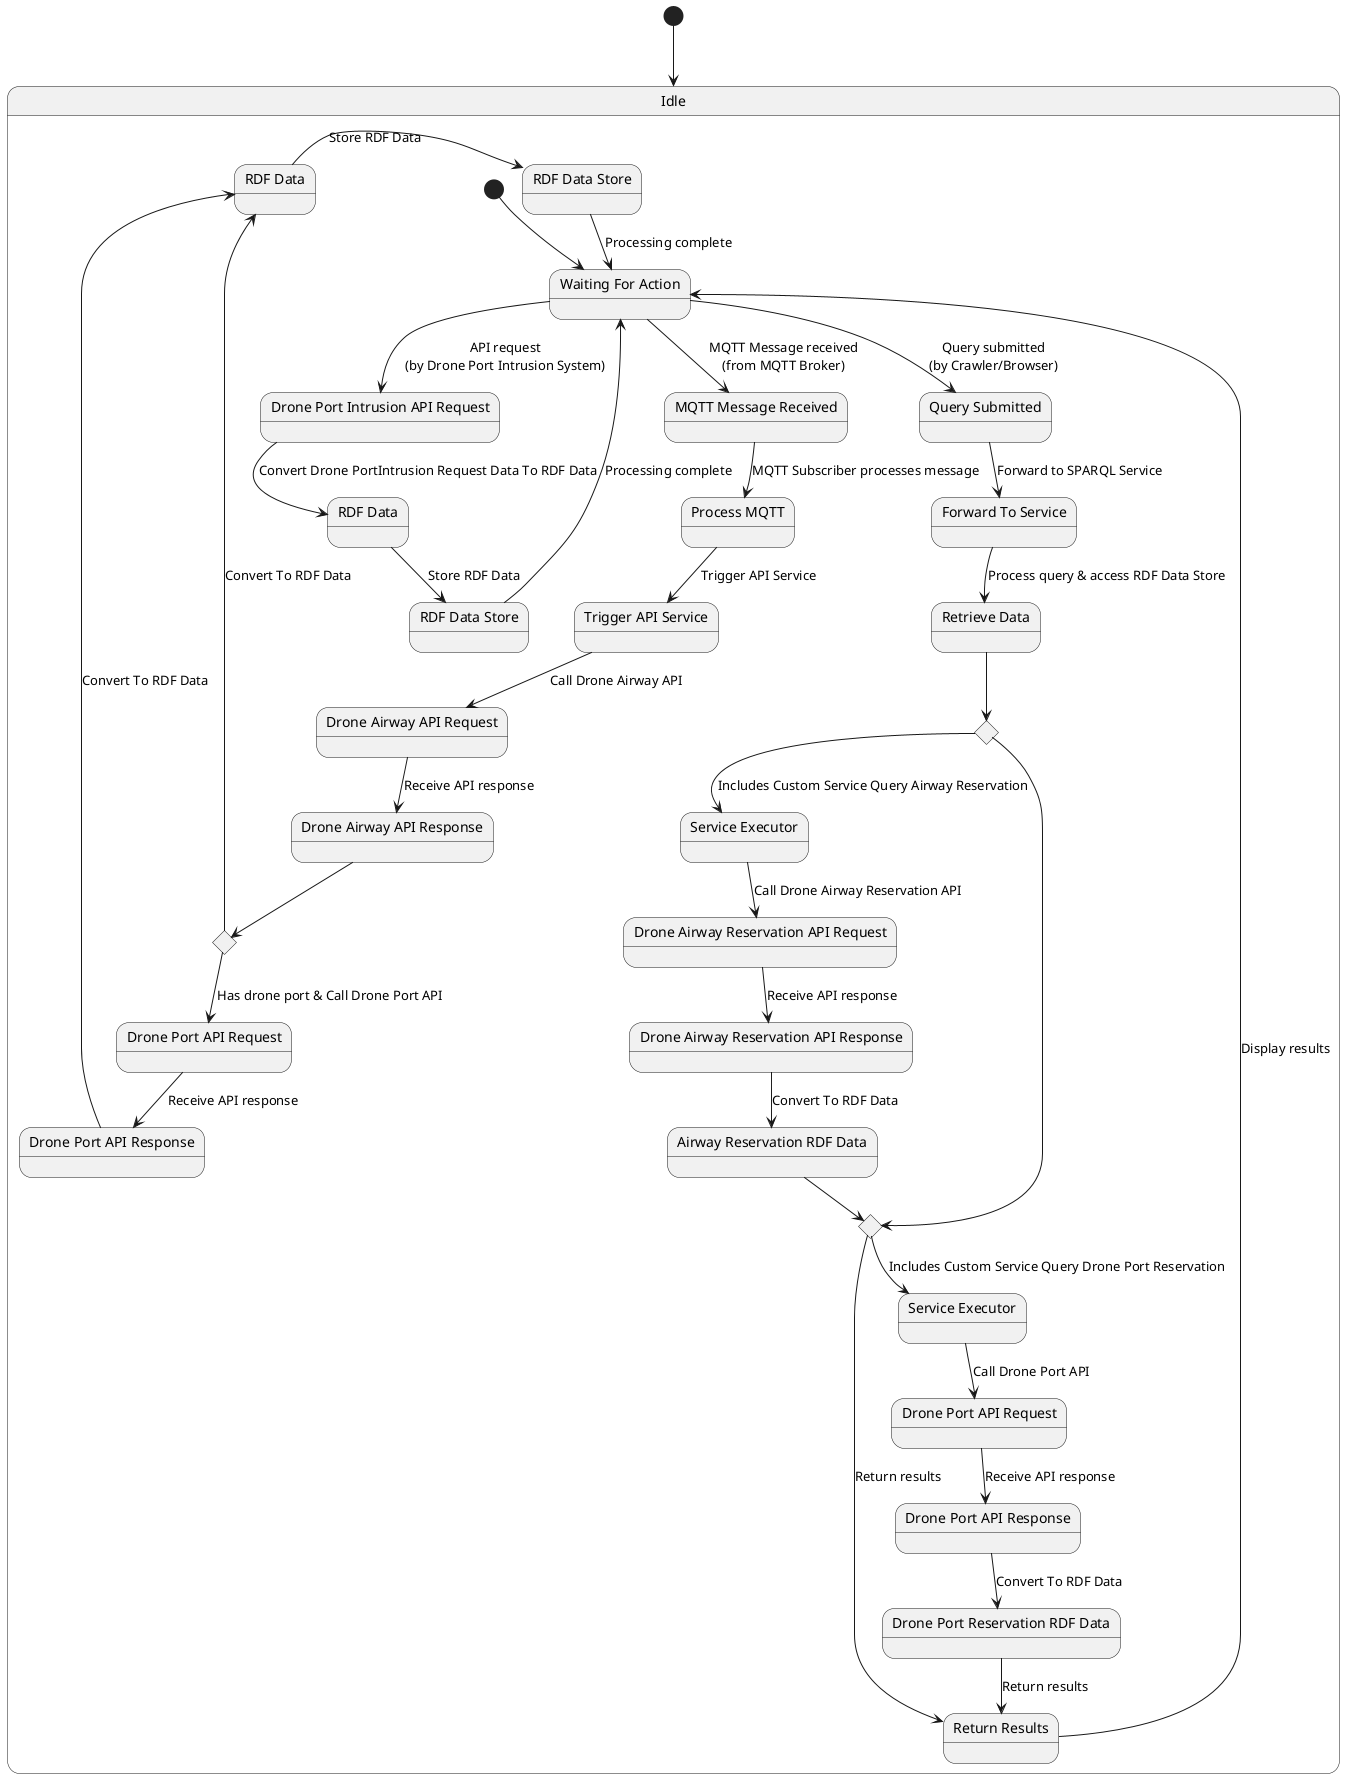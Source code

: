 @startuml
[*] --> Idle

state "Idle" as Idle {
    state "Waiting For Action" as WaitingForAction

    [*] --> WaitingForAction

    ' Flow of SPARQL Query Processing
    state "Query Submitted" as QuerySubmitted
    state "Forward To Service" as ForwardToService
    state "Retrieve Data" as RetrieveData
    state "Includes Custom Service Query Airway Reservation" as IncludesCustomServiceQueryAirwayReservation <<choice>>
    state "Service Executor" as DroneAirwayReservationServiceExecutor
    state "Drone Airway Reservation API Request" as DroneAirwayReservationAPIRequest
    state "Drone Airway Reservation API Response" as DroneAirwayReservationAPIResponse
    state "Airway Reservation RDF Data" as AirwayReservationRDFData
    state "Includes Custom Service Query Drone Port Reservation" as IncludesCustomServiceQueryDronePortReservation <<choice>>
    state "Service Executor" as DronePortReservationServiceExecutor
    state "Drone Port API Request" as DronePortReservationAPIRequest
    state "Drone Port API Response" as DronePortReservationAPIResponse
    state "Drone Port Reservation RDF Data" as DronePortReservationRDFData
    state "Return Results" as ReturnResults

    WaitingForAction --> QuerySubmitted : Query submitted\n(by Crawler/Browser)
    QuerySubmitted --> ForwardToService : Forward to SPARQL Service
    ForwardToService --> RetrieveData : Process query & access RDF Data Store
    RetrieveData --> IncludesCustomServiceQueryAirwayReservation
    IncludesCustomServiceQueryAirwayReservation --> DroneAirwayReservationServiceExecutor : Includes Custom Service Query Airway Reservation
    DroneAirwayReservationServiceExecutor --> DroneAirwayReservationAPIRequest : Call Drone Airway Reservation API
    DroneAirwayReservationAPIRequest --> DroneAirwayReservationAPIResponse : Receive API response
    DroneAirwayReservationAPIResponse --> AirwayReservationRDFData : Convert To RDF Data
    IncludesCustomServiceQueryAirwayReservation --> IncludesCustomServiceQueryDronePortReservation
    AirwayReservationRDFData --> IncludesCustomServiceQueryDronePortReservation
    IncludesCustomServiceQueryDronePortReservation --> DronePortReservationServiceExecutor : Includes Custom Service Query Drone Port Reservation
    DronePortReservationServiceExecutor --> DronePortReservationAPIRequest : Call Drone Port API
    DronePortReservationAPIRequest --> DronePortReservationAPIResponse : Receive API response
    DronePortReservationAPIResponse --> DronePortReservationRDFData : Convert To RDF Data
    DronePortReservationRDFData --> ReturnResults : Return results
    IncludesCustomServiceQueryDronePortReservation --> ReturnResults : Return results
    ReturnResults --> WaitingForAction : Display results

    ' Flow of MQTT Message Processing
    state "MQTT Message Received" as MQTTMessageReceived
    state "Process MQTT" as ProcessMQTT
    state "Trigger API Service" as TriggerAPIService
    state "Drone Airway API Request" as DroneAirwayAPIRequest
    state "Drone Airway API Response" as DroneAirwayAPIResponse
    state "Drone Port API Request" as DronePortAPIRequest
    state "Drone Port API Response" as DronePortAPIResponse
    state "RDF Data" as RDFData
    state "RDF Data Store" as RDFDataStore
    state "Has Drone Port" as HasDronePort <<choice>>

    WaitingForAction --> MQTTMessageReceived : MQTT Message received\n(from MQTT Broker)
    MQTTMessageReceived --> ProcessMQTT : MQTT Subscriber processes message
    ProcessMQTT --> TriggerAPIService : Trigger API Service
    TriggerAPIService --> DroneAirwayAPIRequest : Call Drone Airway API
    DroneAirwayAPIRequest --> DroneAirwayAPIResponse : Receive API response
    DroneAirwayAPIResponse --> HasDronePort
    HasDronePort --> RDFData : Convert To RDF Data
    HasDronePort --> DronePortAPIRequest : Has drone port & Call Drone Port API
    DronePortAPIRequest --> DronePortAPIResponse : Receive API response
    DronePortAPIResponse --> RDFData : Convert To RDF Data
    RDFData -> RDFDataStore : Store RDF Data
    RDFDataStore --> WaitingForAction : Processing complete

    ' Flow of Drone Port Intrusion API Requests Processing
    state "Drone Port Intrusion API Request" as DronePortIntrusionAPIRequest
    state "RDF Data" as DronePortIntrusionRDFData
    state "RDF Data Store" as DronePortIntrusionRDFDataStore

    WaitingForAction --> DronePortIntrusionAPIRequest : API request\n(by Drone Port Intrusion System)
    DronePortIntrusionAPIRequest --> DronePortIntrusionRDFData : Convert Drone PortIntrusion Request Data To RDF Data
    DronePortIntrusionRDFData --> DronePortIntrusionRDFDataStore : Store RDF Data
    DronePortIntrusionRDFDataStore --> WaitingForAction : Processing complete
}

@enduml

